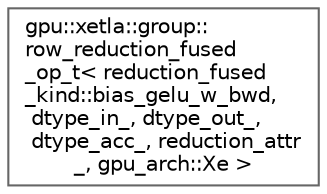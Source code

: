 digraph "Graphical Class Hierarchy"
{
 // LATEX_PDF_SIZE
  bgcolor="transparent";
  edge [fontname=Helvetica,fontsize=10,labelfontname=Helvetica,labelfontsize=10];
  node [fontname=Helvetica,fontsize=10,shape=box,height=0.2,width=0.4];
  rankdir="LR";
  Node0 [id="Node000000",label="gpu::xetla::group::\lrow_reduction_fused\l_op_t\< reduction_fused\l_kind::bias_gelu_w_bwd,\l dtype_in_, dtype_out_,\l dtype_acc_, reduction_attr\l_, gpu_arch::Xe \>",height=0.2,width=0.4,color="grey40", fillcolor="white", style="filled",URL="$structgpu_1_1xetla_1_1group_1_1row__reduction__fused__op__t_3_01reduction__fused__kind_1_1bias__c0f9f338d5e993265bcff2430f6030ee.html",tooltip=" "];
}
